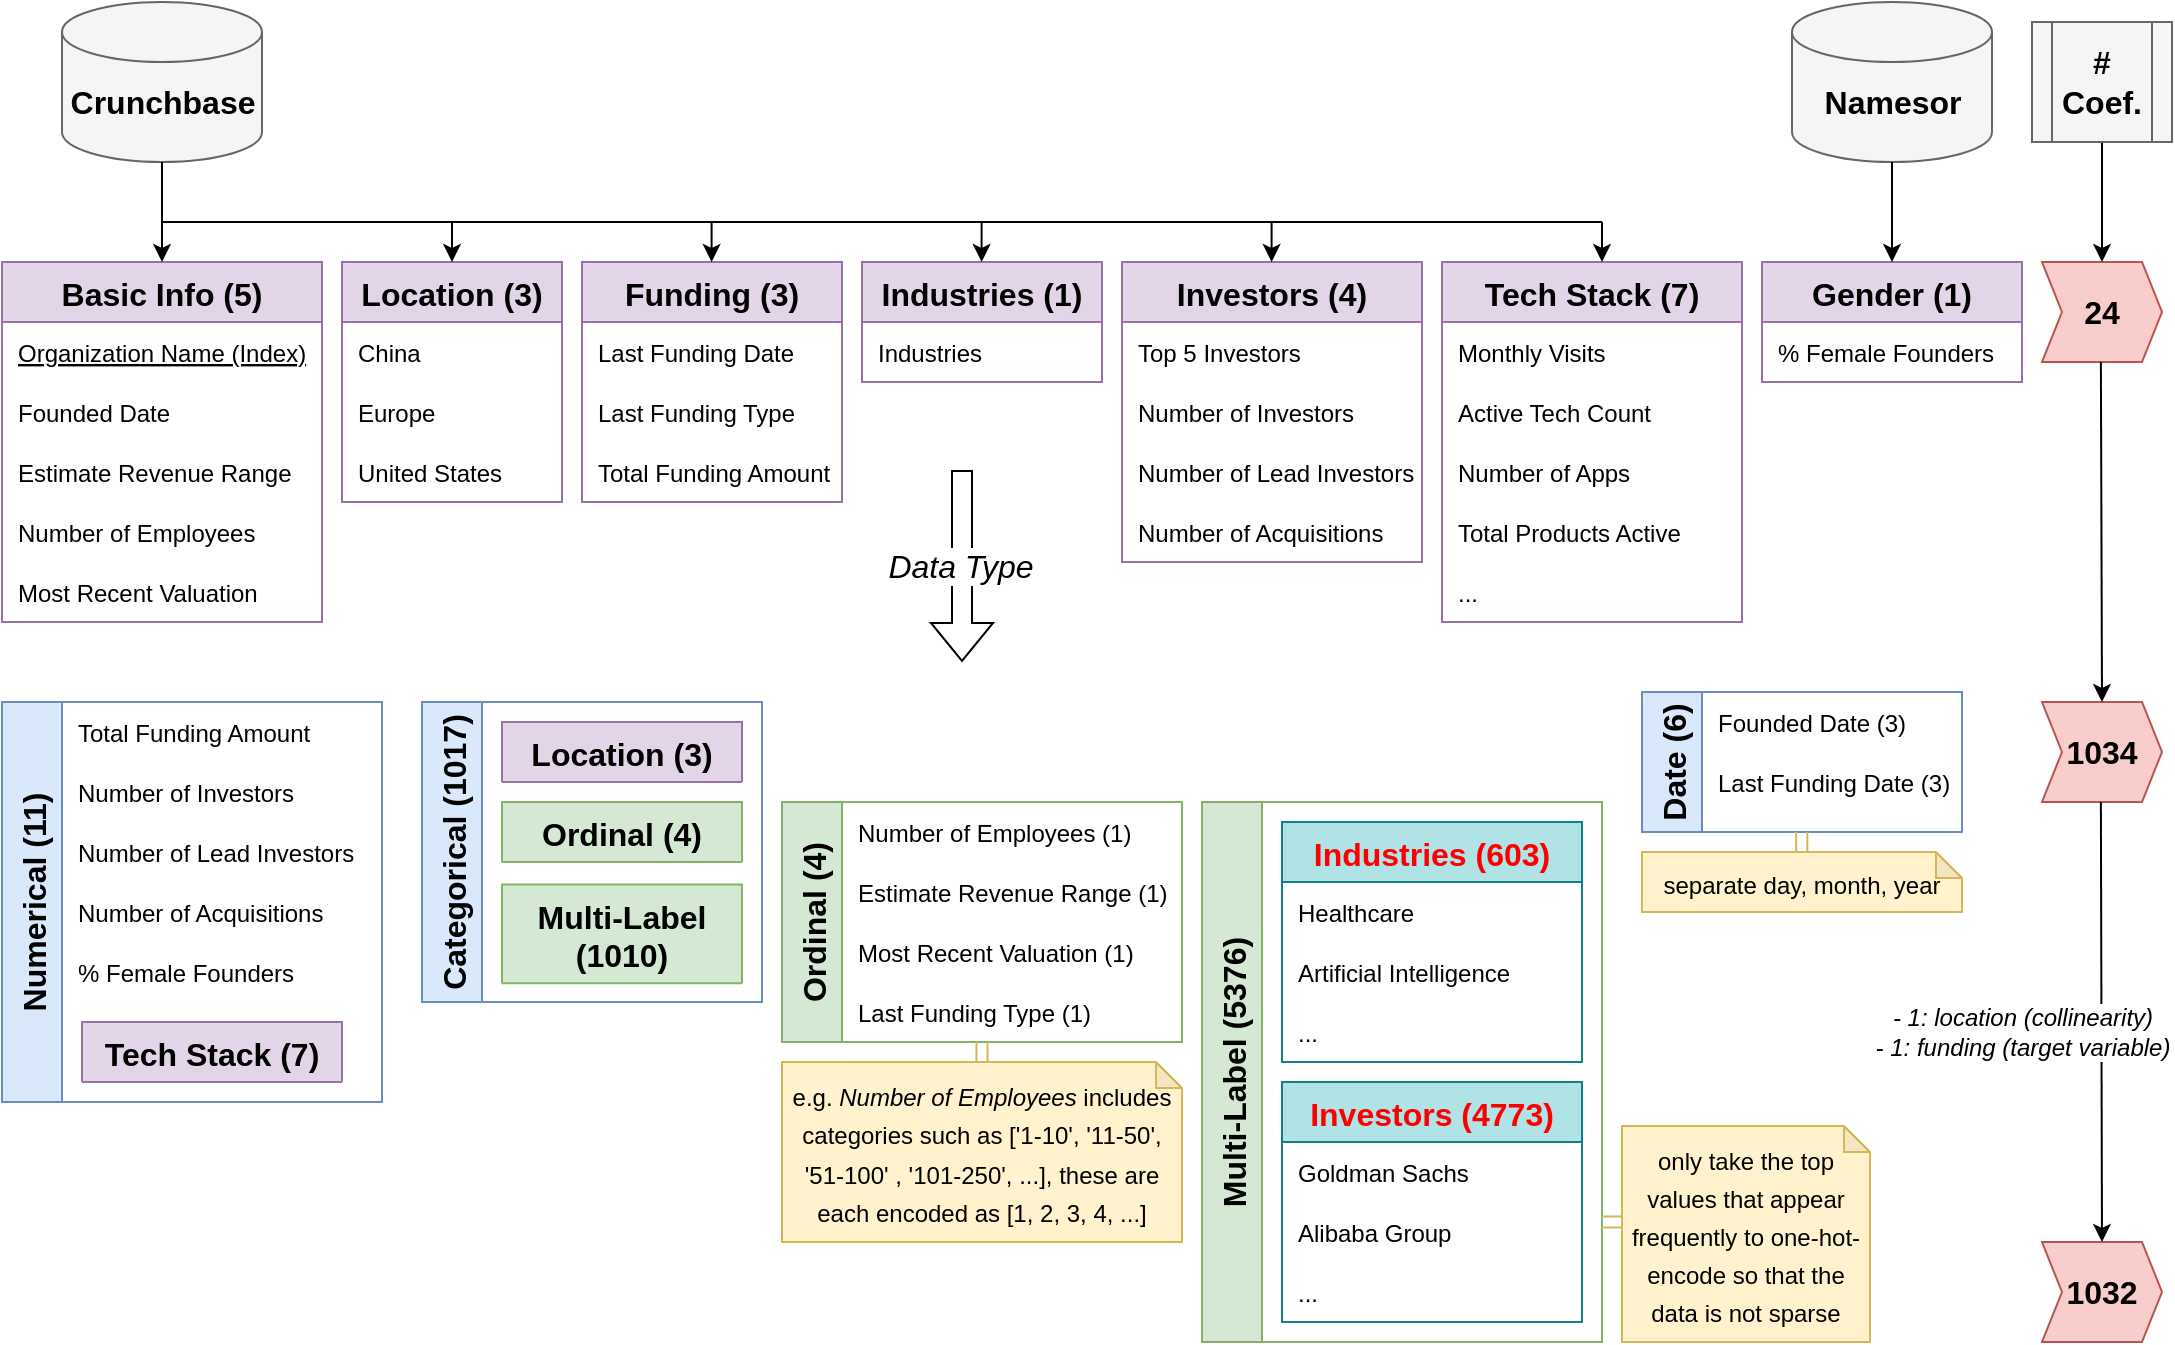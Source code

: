 <mxfile version="18.0.3" type="github">
  <diagram id="6O3iE0hS93AYcW-6OMfp" name="Page-1">
    <mxGraphModel dx="1251" dy="719" grid="0" gridSize="10" guides="1" tooltips="1" connect="1" arrows="1" fold="1" page="1" pageScale="1" pageWidth="1100" pageHeight="850" math="0" shadow="0">
      <root>
        <mxCell id="0" />
        <mxCell id="1" parent="0" />
        <mxCell id="6zYEtl8LHIOl750SULep-53" value="" style="group;" parent="1" vertex="1" connectable="0">
          <mxGeometry x="35" y="10" width="110" height="80" as="geometry" />
        </mxCell>
        <mxCell id="6zYEtl8LHIOl750SULep-50" value="" style="shape=cylinder3;whiteSpace=wrap;html=1;boundedLbl=1;backgroundOutline=1;size=15;fontSize=200;fillColor=#f5f5f5;fontColor=#333333;strokeColor=#666666;" parent="6zYEtl8LHIOl750SULep-53" vertex="1">
          <mxGeometry x="5" width="100" height="80" as="geometry" />
        </mxCell>
        <mxCell id="6zYEtl8LHIOl750SULep-52" value="&lt;b&gt;&lt;font style=&quot;font-size: 16px;&quot;&gt;Crunchbase&lt;/font&gt;&lt;/b&gt;" style="text;html=1;align=center;verticalAlign=middle;resizable=0;points=[];autosize=1;strokeColor=none;fillColor=none;fontSize=12;" parent="6zYEtl8LHIOl750SULep-53" vertex="1">
          <mxGeometry y="40" width="110" height="20" as="geometry" />
        </mxCell>
        <mxCell id="6zYEtl8LHIOl750SULep-54" value="" style="group;" parent="1" vertex="1" connectable="0">
          <mxGeometry x="900" y="10" width="110" height="80" as="geometry" />
        </mxCell>
        <mxCell id="6zYEtl8LHIOl750SULep-55" value="" style="shape=cylinder3;whiteSpace=wrap;html=1;boundedLbl=1;backgroundOutline=1;size=15;fontSize=200;fillColor=#f5f5f5;fontColor=#333333;strokeColor=#666666;" parent="6zYEtl8LHIOl750SULep-54" vertex="1">
          <mxGeometry x="5" width="100" height="80" as="geometry" />
        </mxCell>
        <mxCell id="6zYEtl8LHIOl750SULep-56" value="&lt;b&gt;&lt;font style=&quot;font-size: 16px;&quot;&gt;Namesor&lt;/font&gt;&lt;/b&gt;" style="text;html=1;align=center;verticalAlign=middle;resizable=0;points=[];autosize=1;strokeColor=none;fillColor=none;fontSize=12;" parent="6zYEtl8LHIOl750SULep-54" vertex="1">
          <mxGeometry x="15" y="40" width="80" height="20" as="geometry" />
        </mxCell>
        <mxCell id="6zYEtl8LHIOl750SULep-63" value="Basic Info (5)" style="swimlane;fontSize=16;startSize=30;fillColor=#e1d5e7;strokeColor=#9673a6;" parent="1" vertex="1">
          <mxGeometry x="10" y="140" width="160" height="180" as="geometry" />
        </mxCell>
        <mxCell id="6zYEtl8LHIOl750SULep-65" value="Organization Name (Index)" style="shape=partialRectangle;overflow=hidden;connectable=0;fillColor=none;top=0;left=0;bottom=0;right=0;align=left;spacingLeft=6;fontStyle=4" parent="6zYEtl8LHIOl750SULep-63" vertex="1">
          <mxGeometry y="30" width="160" height="30" as="geometry">
            <mxRectangle width="180" height="30" as="alternateBounds" />
          </mxGeometry>
        </mxCell>
        <mxCell id="6zYEtl8LHIOl750SULep-79" value="Founded Date" style="shape=partialRectangle;overflow=hidden;connectable=0;fillColor=none;top=0;left=0;bottom=0;right=0;align=left;spacingLeft=6;" parent="6zYEtl8LHIOl750SULep-63" vertex="1">
          <mxGeometry y="60" width="120" height="30" as="geometry">
            <mxRectangle width="180" height="30" as="alternateBounds" />
          </mxGeometry>
        </mxCell>
        <mxCell id="6zYEtl8LHIOl750SULep-80" value="Estimate Revenue Range" style="shape=partialRectangle;overflow=hidden;connectable=0;fillColor=none;top=0;left=0;bottom=0;right=0;align=left;spacingLeft=6;" parent="6zYEtl8LHIOl750SULep-63" vertex="1">
          <mxGeometry y="90" width="150" height="30" as="geometry">
            <mxRectangle width="180" height="30" as="alternateBounds" />
          </mxGeometry>
        </mxCell>
        <mxCell id="6zYEtl8LHIOl750SULep-81" value="Number of Employees" style="shape=partialRectangle;overflow=hidden;connectable=0;fillColor=none;top=0;left=0;bottom=0;right=0;align=left;spacingLeft=6;" parent="6zYEtl8LHIOl750SULep-63" vertex="1">
          <mxGeometry y="120" width="150" height="30" as="geometry">
            <mxRectangle width="180" height="30" as="alternateBounds" />
          </mxGeometry>
        </mxCell>
        <mxCell id="6zYEtl8LHIOl750SULep-90" value="Most Recent Valuation" style="shape=partialRectangle;overflow=hidden;connectable=0;fillColor=none;top=0;left=0;bottom=0;right=0;align=left;spacingLeft=6;" parent="6zYEtl8LHIOl750SULep-63" vertex="1">
          <mxGeometry y="150" width="170" height="30" as="geometry">
            <mxRectangle width="180" height="30" as="alternateBounds" />
          </mxGeometry>
        </mxCell>
        <mxCell id="6zYEtl8LHIOl750SULep-68" value="Funding (3)" style="swimlane;fontSize=16;startSize=30;fillColor=#e1d5e7;strokeColor=#9673a6;" parent="1" vertex="1">
          <mxGeometry x="300" y="140" width="130" height="120" as="geometry" />
        </mxCell>
        <mxCell id="6zYEtl8LHIOl750SULep-69" value="Last Funding Date" style="shape=partialRectangle;overflow=hidden;connectable=0;fillColor=none;top=0;left=0;bottom=0;right=0;align=left;spacingLeft=6;" parent="6zYEtl8LHIOl750SULep-68" vertex="1">
          <mxGeometry y="30" width="120" height="30" as="geometry">
            <mxRectangle width="180" height="30" as="alternateBounds" />
          </mxGeometry>
        </mxCell>
        <mxCell id="6zYEtl8LHIOl750SULep-70" value="Last Funding Type" style="shape=partialRectangle;overflow=hidden;connectable=0;fillColor=none;top=0;left=0;bottom=0;right=0;align=left;spacingLeft=6;" parent="6zYEtl8LHIOl750SULep-68" vertex="1">
          <mxGeometry y="60" width="120" height="30" as="geometry">
            <mxRectangle width="180" height="30" as="alternateBounds" />
          </mxGeometry>
        </mxCell>
        <mxCell id="6zYEtl8LHIOl750SULep-71" value="Total Funding Amount" style="shape=partialRectangle;overflow=hidden;connectable=0;fillColor=none;top=0;left=0;bottom=0;right=0;align=left;spacingLeft=6;" parent="6zYEtl8LHIOl750SULep-68" vertex="1">
          <mxGeometry y="90" width="130" height="30" as="geometry">
            <mxRectangle width="180" height="30" as="alternateBounds" />
          </mxGeometry>
        </mxCell>
        <mxCell id="6zYEtl8LHIOl750SULep-72" value="Industries (1)" style="swimlane;fontSize=16;startSize=30;fillColor=#e1d5e7;strokeColor=#9673a6;" parent="1" vertex="1">
          <mxGeometry x="440" y="140" width="120" height="60" as="geometry" />
        </mxCell>
        <mxCell id="6zYEtl8LHIOl750SULep-73" value="Industries" style="shape=partialRectangle;overflow=hidden;connectable=0;fillColor=none;top=0;left=0;bottom=0;right=0;align=left;spacingLeft=6;" parent="6zYEtl8LHIOl750SULep-72" vertex="1">
          <mxGeometry y="30" width="110" height="30" as="geometry">
            <mxRectangle width="180" height="30" as="alternateBounds" />
          </mxGeometry>
        </mxCell>
        <mxCell id="6zYEtl8LHIOl750SULep-76" value="Investors (4)" style="swimlane;fontSize=16;startSize=30;fillColor=#e1d5e7;strokeColor=#9673a6;" parent="1" vertex="1">
          <mxGeometry x="570" y="140" width="150" height="150" as="geometry" />
        </mxCell>
        <mxCell id="6zYEtl8LHIOl750SULep-77" value="Top 5 Investors" style="shape=partialRectangle;overflow=hidden;connectable=0;fillColor=none;top=0;left=0;bottom=0;right=0;align=left;spacingLeft=6;" parent="6zYEtl8LHIOl750SULep-76" vertex="1">
          <mxGeometry y="30" width="120" height="30" as="geometry">
            <mxRectangle width="180" height="30" as="alternateBounds" />
          </mxGeometry>
        </mxCell>
        <mxCell id="6zYEtl8LHIOl750SULep-78" value="Number of Investors" style="shape=partialRectangle;overflow=hidden;connectable=0;fillColor=none;top=0;left=0;bottom=0;right=0;align=left;spacingLeft=6;" parent="6zYEtl8LHIOl750SULep-76" vertex="1">
          <mxGeometry y="60" width="120" height="30" as="geometry">
            <mxRectangle width="180" height="30" as="alternateBounds" />
          </mxGeometry>
        </mxCell>
        <mxCell id="6zYEtl8LHIOl750SULep-82" value="Number of Lead Investors" style="shape=partialRectangle;overflow=hidden;connectable=0;fillColor=none;top=0;left=0;bottom=0;right=0;align=left;spacingLeft=6;" parent="6zYEtl8LHIOl750SULep-76" vertex="1">
          <mxGeometry y="90" width="150" height="30" as="geometry">
            <mxRectangle width="180" height="30" as="alternateBounds" />
          </mxGeometry>
        </mxCell>
        <mxCell id="6zYEtl8LHIOl750SULep-83" value="Number of Acquisitions" style="shape=partialRectangle;overflow=hidden;connectable=0;fillColor=none;top=0;left=0;bottom=0;right=0;align=left;spacingLeft=6;" parent="6zYEtl8LHIOl750SULep-76" vertex="1">
          <mxGeometry y="120" width="140" height="30" as="geometry">
            <mxRectangle width="180" height="30" as="alternateBounds" />
          </mxGeometry>
        </mxCell>
        <mxCell id="6zYEtl8LHIOl750SULep-84" value="Tech Stack (7)" style="swimlane;fontSize=16;startSize=30;fillColor=#e1d5e7;strokeColor=#9673a6;" parent="1" vertex="1">
          <mxGeometry x="730" y="140" width="150" height="180" as="geometry" />
        </mxCell>
        <mxCell id="6zYEtl8LHIOl750SULep-85" value="Monthly Visits" style="shape=partialRectangle;overflow=hidden;connectable=0;fillColor=none;top=0;left=0;bottom=0;right=0;align=left;spacingLeft=6;" parent="6zYEtl8LHIOl750SULep-84" vertex="1">
          <mxGeometry y="30" width="120" height="30" as="geometry">
            <mxRectangle width="180" height="30" as="alternateBounds" />
          </mxGeometry>
        </mxCell>
        <mxCell id="6zYEtl8LHIOl750SULep-86" value="Active Tech Count" style="shape=partialRectangle;overflow=hidden;connectable=0;fillColor=none;top=0;left=0;bottom=0;right=0;align=left;spacingLeft=6;" parent="6zYEtl8LHIOl750SULep-84" vertex="1">
          <mxGeometry y="60" width="120" height="30" as="geometry">
            <mxRectangle width="180" height="30" as="alternateBounds" />
          </mxGeometry>
        </mxCell>
        <mxCell id="6zYEtl8LHIOl750SULep-87" value="Number of Apps" style="shape=partialRectangle;overflow=hidden;connectable=0;fillColor=none;top=0;left=0;bottom=0;right=0;align=left;spacingLeft=6;" parent="6zYEtl8LHIOl750SULep-84" vertex="1">
          <mxGeometry y="90" width="150" height="30" as="geometry">
            <mxRectangle width="180" height="30" as="alternateBounds" />
          </mxGeometry>
        </mxCell>
        <mxCell id="6zYEtl8LHIOl750SULep-88" value="Total Products Active" style="shape=partialRectangle;overflow=hidden;connectable=0;fillColor=none;top=0;left=0;bottom=0;right=0;align=left;spacingLeft=6;" parent="6zYEtl8LHIOl750SULep-84" vertex="1">
          <mxGeometry y="120" width="120" height="30" as="geometry">
            <mxRectangle width="180" height="30" as="alternateBounds" />
          </mxGeometry>
        </mxCell>
        <mxCell id="6zYEtl8LHIOl750SULep-91" value="..." style="shape=partialRectangle;overflow=hidden;connectable=0;fillColor=none;top=0;left=0;bottom=0;right=0;align=left;spacingLeft=6;" parent="6zYEtl8LHIOl750SULep-84" vertex="1">
          <mxGeometry y="150" width="120" height="30" as="geometry">
            <mxRectangle width="180" height="30" as="alternateBounds" />
          </mxGeometry>
        </mxCell>
        <mxCell id="6zYEtl8LHIOl750SULep-92" value="Location (3)" style="swimlane;fontSize=16;startSize=30;fillColor=#e1d5e7;strokeColor=#9673a6;" parent="1" vertex="1">
          <mxGeometry x="180" y="140" width="110" height="120" as="geometry" />
        </mxCell>
        <mxCell id="6zYEtl8LHIOl750SULep-93" value="China" style="shape=partialRectangle;overflow=hidden;connectable=0;fillColor=none;top=0;left=0;bottom=0;right=0;align=left;spacingLeft=6;" parent="6zYEtl8LHIOl750SULep-92" vertex="1">
          <mxGeometry y="30" width="120" height="30" as="geometry">
            <mxRectangle width="180" height="30" as="alternateBounds" />
          </mxGeometry>
        </mxCell>
        <mxCell id="6zYEtl8LHIOl750SULep-94" value="Europe" style="shape=partialRectangle;overflow=hidden;connectable=0;fillColor=none;top=0;left=0;bottom=0;right=0;align=left;spacingLeft=6;" parent="6zYEtl8LHIOl750SULep-92" vertex="1">
          <mxGeometry y="60" width="100" height="30" as="geometry">
            <mxRectangle width="180" height="30" as="alternateBounds" />
          </mxGeometry>
        </mxCell>
        <mxCell id="6zYEtl8LHIOl750SULep-95" value="United States" style="shape=partialRectangle;overflow=hidden;connectable=0;fillColor=none;top=0;left=0;bottom=0;right=0;align=left;spacingLeft=6;" parent="6zYEtl8LHIOl750SULep-92" vertex="1">
          <mxGeometry y="90" width="100" height="30" as="geometry">
            <mxRectangle width="180" height="30" as="alternateBounds" />
          </mxGeometry>
        </mxCell>
        <mxCell id="6zYEtl8LHIOl750SULep-97" value="Gender (1)" style="swimlane;fontSize=16;startSize=30;fillColor=#e1d5e7;strokeColor=#9673a6;" parent="1" vertex="1">
          <mxGeometry x="890" y="140" width="130" height="60" as="geometry" />
        </mxCell>
        <mxCell id="6zYEtl8LHIOl750SULep-98" value="% Female Founders" style="shape=partialRectangle;overflow=hidden;connectable=0;fillColor=none;top=0;left=0;bottom=0;right=0;align=left;spacingLeft=6;" parent="6zYEtl8LHIOl750SULep-97" vertex="1">
          <mxGeometry y="30" width="120" height="30" as="geometry">
            <mxRectangle width="180" height="30" as="alternateBounds" />
          </mxGeometry>
        </mxCell>
        <mxCell id="6zYEtl8LHIOl750SULep-101" value="" style="endArrow=none;html=1;rounded=0;fontSize=16;" parent="1" edge="1">
          <mxGeometry width="50" height="50" relative="1" as="geometry">
            <mxPoint x="90" y="120" as="sourcePoint" />
            <mxPoint x="810" y="120" as="targetPoint" />
          </mxGeometry>
        </mxCell>
        <mxCell id="6zYEtl8LHIOl750SULep-103" style="edgeStyle=none;rounded=0;orthogonalLoop=1;jettySize=auto;html=1;exitX=0.5;exitY=1;exitDx=0;exitDy=0;exitPerimeter=0;entryX=0.5;entryY=0;entryDx=0;entryDy=0;fontSize=16;" parent="1" source="6zYEtl8LHIOl750SULep-50" target="6zYEtl8LHIOl750SULep-63" edge="1">
          <mxGeometry relative="1" as="geometry" />
        </mxCell>
        <mxCell id="6zYEtl8LHIOl750SULep-105" style="edgeStyle=none;rounded=0;orthogonalLoop=1;jettySize=auto;html=1;entryX=0.5;entryY=0;entryDx=0;entryDy=0;fontSize=16;" parent="1" target="6zYEtl8LHIOl750SULep-92" edge="1">
          <mxGeometry relative="1" as="geometry">
            <mxPoint x="235" y="120" as="sourcePoint" />
            <mxPoint x="90" y="150" as="targetPoint" />
          </mxGeometry>
        </mxCell>
        <mxCell id="6zYEtl8LHIOl750SULep-106" style="edgeStyle=none;rounded=0;orthogonalLoop=1;jettySize=auto;html=1;entryX=0.5;entryY=0;entryDx=0;entryDy=0;fontSize=16;" parent="1" edge="1">
          <mxGeometry relative="1" as="geometry">
            <mxPoint x="364.8" y="120" as="sourcePoint" />
            <mxPoint x="364.8" y="140" as="targetPoint" />
          </mxGeometry>
        </mxCell>
        <mxCell id="6zYEtl8LHIOl750SULep-107" style="edgeStyle=none;rounded=0;orthogonalLoop=1;jettySize=auto;html=1;entryX=0.5;entryY=0;entryDx=0;entryDy=0;fontSize=16;" parent="1" edge="1">
          <mxGeometry relative="1" as="geometry">
            <mxPoint x="499.8" y="120" as="sourcePoint" />
            <mxPoint x="499.8" y="140.0" as="targetPoint" />
          </mxGeometry>
        </mxCell>
        <mxCell id="6zYEtl8LHIOl750SULep-108" style="edgeStyle=none;rounded=0;orthogonalLoop=1;jettySize=auto;html=1;entryX=0.5;entryY=0;entryDx=0;entryDy=0;fontSize=16;" parent="1" edge="1">
          <mxGeometry relative="1" as="geometry">
            <mxPoint x="644.8" y="120" as="sourcePoint" />
            <mxPoint x="644.8" y="140.0" as="targetPoint" />
          </mxGeometry>
        </mxCell>
        <mxCell id="6zYEtl8LHIOl750SULep-109" style="edgeStyle=none;rounded=0;orthogonalLoop=1;jettySize=auto;html=1;entryX=0.5;entryY=0;entryDx=0;entryDy=0;fontSize=16;" parent="1" edge="1">
          <mxGeometry relative="1" as="geometry">
            <mxPoint x="810" y="120" as="sourcePoint" />
            <mxPoint x="810" y="140.0" as="targetPoint" />
          </mxGeometry>
        </mxCell>
        <mxCell id="6zYEtl8LHIOl750SULep-110" style="edgeStyle=none;rounded=0;orthogonalLoop=1;jettySize=auto;html=1;entryX=0.5;entryY=0;entryDx=0;entryDy=0;fontSize=16;" parent="1" target="6zYEtl8LHIOl750SULep-97" edge="1">
          <mxGeometry relative="1" as="geometry">
            <mxPoint x="955" y="90" as="sourcePoint" />
          </mxGeometry>
        </mxCell>
        <mxCell id="6zYEtl8LHIOl750SULep-111" value="&lt;b&gt;24&lt;/b&gt;" style="shape=step;perimeter=stepPerimeter;whiteSpace=wrap;html=1;fixedSize=1;fontSize=16;size=10;fillColor=#f8cecc;strokeColor=#b85450;" parent="1" vertex="1">
          <mxGeometry x="1030" y="140" width="60" height="50" as="geometry" />
        </mxCell>
        <mxCell id="6zYEtl8LHIOl750SULep-113" value="" style="edgeStyle=none;rounded=0;orthogonalLoop=1;jettySize=auto;html=1;fontSize=16;" parent="1" source="6zYEtl8LHIOl750SULep-112" target="6zYEtl8LHIOl750SULep-111" edge="1">
          <mxGeometry relative="1" as="geometry" />
        </mxCell>
        <mxCell id="6zYEtl8LHIOl750SULep-112" value="&lt;b&gt;&lt;font color=&quot;#000000&quot;&gt;# Coef.&lt;/font&gt;&lt;/b&gt;" style="shape=process;whiteSpace=wrap;html=1;backgroundOutline=1;fontSize=16;size=0.143;fillColor=#f5f5f5;fontColor=#333333;strokeColor=#666666;" parent="1" vertex="1">
          <mxGeometry x="1025" y="20" width="70" height="60" as="geometry" />
        </mxCell>
        <mxCell id="6zYEtl8LHIOl750SULep-114" value="Numerical (11)" style="swimlane;horizontal=0;fontSize=16;startSize=30;fillColor=#dae8fc;strokeColor=#6c8ebf;" parent="1" vertex="1">
          <mxGeometry x="10" y="360" width="190" height="200" as="geometry" />
        </mxCell>
        <mxCell id="6zYEtl8LHIOl750SULep-119" value="Total Funding Amount" style="shape=partialRectangle;overflow=hidden;connectable=0;fillColor=none;top=0;left=0;bottom=0;right=0;align=left;spacingLeft=6;" parent="6zYEtl8LHIOl750SULep-114" vertex="1">
          <mxGeometry x="30" width="150" height="30" as="geometry">
            <mxRectangle width="180" height="30" as="alternateBounds" />
          </mxGeometry>
        </mxCell>
        <mxCell id="6zYEtl8LHIOl750SULep-120" value="Number of Investors" style="shape=partialRectangle;overflow=hidden;connectable=0;fillColor=none;top=0;left=0;bottom=0;right=0;align=left;spacingLeft=6;" parent="6zYEtl8LHIOl750SULep-114" vertex="1">
          <mxGeometry x="30" y="30" width="120" height="30" as="geometry">
            <mxRectangle width="180" height="30" as="alternateBounds" />
          </mxGeometry>
        </mxCell>
        <mxCell id="6zYEtl8LHIOl750SULep-124" value="Number of Lead Investors" style="shape=partialRectangle;overflow=hidden;connectable=0;fillColor=none;top=0;left=0;bottom=0;right=0;align=left;spacingLeft=6;" parent="6zYEtl8LHIOl750SULep-114" vertex="1">
          <mxGeometry x="30" y="60" width="150" height="30" as="geometry">
            <mxRectangle width="180" height="30" as="alternateBounds" />
          </mxGeometry>
        </mxCell>
        <mxCell id="6zYEtl8LHIOl750SULep-125" value="Number of Acquisitions" style="shape=partialRectangle;overflow=hidden;connectable=0;fillColor=none;top=0;left=0;bottom=0;right=0;align=left;spacingLeft=6;" parent="6zYEtl8LHIOl750SULep-114" vertex="1">
          <mxGeometry x="30" y="90" width="140" height="30" as="geometry">
            <mxRectangle width="180" height="30" as="alternateBounds" />
          </mxGeometry>
        </mxCell>
        <mxCell id="6zYEtl8LHIOl750SULep-126" value="Tech Stack (7)" style="swimlane;fontSize=16;startSize=30;fillColor=#e1d5e7;strokeColor=#9673a6;" parent="6zYEtl8LHIOl750SULep-114" vertex="1" collapsed="1">
          <mxGeometry x="40" y="160" width="130" height="30" as="geometry">
            <mxRectangle x="360" y="470" width="150" height="180" as="alternateBounds" />
          </mxGeometry>
        </mxCell>
        <mxCell id="6zYEtl8LHIOl750SULep-127" value="Monthly Visits" style="shape=partialRectangle;overflow=hidden;connectable=0;fillColor=none;top=0;left=0;bottom=0;right=0;align=left;spacingLeft=6;" parent="6zYEtl8LHIOl750SULep-126" vertex="1">
          <mxGeometry y="30" width="120" height="30" as="geometry">
            <mxRectangle width="180" height="30" as="alternateBounds" />
          </mxGeometry>
        </mxCell>
        <mxCell id="6zYEtl8LHIOl750SULep-128" value="Active Tech Count" style="shape=partialRectangle;overflow=hidden;connectable=0;fillColor=none;top=0;left=0;bottom=0;right=0;align=left;spacingLeft=6;" parent="6zYEtl8LHIOl750SULep-126" vertex="1">
          <mxGeometry y="60" width="120" height="30" as="geometry">
            <mxRectangle width="180" height="30" as="alternateBounds" />
          </mxGeometry>
        </mxCell>
        <mxCell id="6zYEtl8LHIOl750SULep-129" value="Number of Apps" style="shape=partialRectangle;overflow=hidden;connectable=0;fillColor=none;top=0;left=0;bottom=0;right=0;align=left;spacingLeft=6;" parent="6zYEtl8LHIOl750SULep-126" vertex="1">
          <mxGeometry y="90" width="150" height="30" as="geometry">
            <mxRectangle width="180" height="30" as="alternateBounds" />
          </mxGeometry>
        </mxCell>
        <mxCell id="6zYEtl8LHIOl750SULep-130" value="Total Products Active" style="shape=partialRectangle;overflow=hidden;connectable=0;fillColor=none;top=0;left=0;bottom=0;right=0;align=left;spacingLeft=6;" parent="6zYEtl8LHIOl750SULep-126" vertex="1">
          <mxGeometry y="120" width="120" height="30" as="geometry">
            <mxRectangle width="180" height="30" as="alternateBounds" />
          </mxGeometry>
        </mxCell>
        <mxCell id="6zYEtl8LHIOl750SULep-131" value="..." style="shape=partialRectangle;overflow=hidden;connectable=0;fillColor=none;top=0;left=0;bottom=0;right=0;align=left;spacingLeft=6;" parent="6zYEtl8LHIOl750SULep-126" vertex="1">
          <mxGeometry y="150" width="120" height="30" as="geometry">
            <mxRectangle width="180" height="30" as="alternateBounds" />
          </mxGeometry>
        </mxCell>
        <mxCell id="6zYEtl8LHIOl750SULep-162" value="% Female Founders" style="shape=partialRectangle;overflow=hidden;connectable=0;fillColor=none;top=0;left=0;bottom=0;right=0;align=left;spacingLeft=6;" parent="6zYEtl8LHIOl750SULep-114" vertex="1">
          <mxGeometry x="30" y="120" width="120" height="30" as="geometry">
            <mxRectangle width="180" height="30" as="alternateBounds" />
          </mxGeometry>
        </mxCell>
        <mxCell id="6zYEtl8LHIOl750SULep-132" value="" style="shape=flexArrow;endArrow=classic;html=1;rounded=0;fontSize=16;" parent="1" edge="1">
          <mxGeometry width="50" height="50" relative="1" as="geometry">
            <mxPoint x="490" y="244" as="sourcePoint" />
            <mxPoint x="490" y="340" as="targetPoint" />
          </mxGeometry>
        </mxCell>
        <mxCell id="6zYEtl8LHIOl750SULep-133" value="&lt;i&gt;Data Type&lt;/i&gt;" style="edgeLabel;html=1;align=center;verticalAlign=middle;resizable=0;points=[];fontSize=16;" parent="6zYEtl8LHIOl750SULep-132" vertex="1" connectable="0">
          <mxGeometry x="0.125" y="-1" relative="1" as="geometry">
            <mxPoint y="-6" as="offset" />
          </mxGeometry>
        </mxCell>
        <mxCell id="6zYEtl8LHIOl750SULep-134" value="Categorical (1017)" style="swimlane;horizontal=0;fontSize=16;startSize=30;fillColor=#dae8fc;strokeColor=#6c8ebf;" parent="1" vertex="1">
          <mxGeometry x="220" y="360" width="170" height="150" as="geometry" />
        </mxCell>
        <mxCell id="6zYEtl8LHIOl750SULep-148" value="Location (3)" style="swimlane;fontSize=16;startSize=30;fillColor=#e1d5e7;strokeColor=#9673a6;" parent="6zYEtl8LHIOl750SULep-134" vertex="1" collapsed="1">
          <mxGeometry x="40" y="10" width="120" height="30" as="geometry">
            <mxRectangle x="520" y="450" width="110" height="120" as="alternateBounds" />
          </mxGeometry>
        </mxCell>
        <mxCell id="6zYEtl8LHIOl750SULep-149" value="China" style="shape=partialRectangle;overflow=hidden;connectable=0;fillColor=none;top=0;left=0;bottom=0;right=0;align=left;spacingLeft=6;" parent="6zYEtl8LHIOl750SULep-148" vertex="1">
          <mxGeometry y="30" width="120" height="30" as="geometry">
            <mxRectangle width="180" height="30" as="alternateBounds" />
          </mxGeometry>
        </mxCell>
        <mxCell id="6zYEtl8LHIOl750SULep-150" value="Europe" style="shape=partialRectangle;overflow=hidden;connectable=0;fillColor=none;top=0;left=0;bottom=0;right=0;align=left;spacingLeft=6;" parent="6zYEtl8LHIOl750SULep-148" vertex="1">
          <mxGeometry y="60" width="100" height="30" as="geometry">
            <mxRectangle width="180" height="30" as="alternateBounds" />
          </mxGeometry>
        </mxCell>
        <mxCell id="6zYEtl8LHIOl750SULep-151" value="United States" style="shape=partialRectangle;overflow=hidden;connectable=0;fillColor=none;top=0;left=0;bottom=0;right=0;align=left;spacingLeft=6;" parent="6zYEtl8LHIOl750SULep-148" vertex="1">
          <mxGeometry y="90" width="100" height="30" as="geometry">
            <mxRectangle width="180" height="30" as="alternateBounds" />
          </mxGeometry>
        </mxCell>
        <mxCell id="6zYEtl8LHIOl750SULep-185" value="Ordinal (4)" style="swimlane;horizontal=0;fontSize=16;startSize=30;fillColor=#d5e8d4;strokeColor=#82b366;rotation=90;" parent="6zYEtl8LHIOl750SULep-134" vertex="1" collapsed="1">
          <mxGeometry x="85" y="5" width="30" height="120" as="geometry">
            <mxRectangle x="250" y="580" width="200" height="120" as="alternateBounds" />
          </mxGeometry>
        </mxCell>
        <mxCell id="6zYEtl8LHIOl750SULep-186" value="Number of Employees (10)" style="shape=partialRectangle;overflow=hidden;connectable=0;fillColor=none;top=0;left=0;bottom=0;right=0;align=left;spacingLeft=6;rotation=90;" parent="6zYEtl8LHIOl750SULep-185" vertex="1">
          <mxGeometry x="-25" y="135" width="160" height="30" as="geometry">
            <mxRectangle width="180" height="30" as="alternateBounds" />
          </mxGeometry>
        </mxCell>
        <mxCell id="6zYEtl8LHIOl750SULep-187" value="Estimate Revenue Range (9)" style="shape=partialRectangle;overflow=hidden;connectable=0;fillColor=none;top=0;left=0;bottom=0;right=0;align=left;spacingLeft=6;rotation=90;" parent="6zYEtl8LHIOl750SULep-185" vertex="1">
          <mxGeometry x="-60" y="140" width="170" height="30" as="geometry">
            <mxRectangle width="180" height="30" as="alternateBounds" />
          </mxGeometry>
        </mxCell>
        <mxCell id="6zYEtl8LHIOl750SULep-188" value="Most Recent Valuation (9)" style="shape=partialRectangle;overflow=hidden;connectable=0;fillColor=none;top=0;left=0;bottom=0;right=0;align=left;spacingLeft=6;rotation=90;" parent="6zYEtl8LHIOl750SULep-185" vertex="1">
          <mxGeometry x="-90" y="140" width="170" height="30" as="geometry">
            <mxRectangle width="180" height="30" as="alternateBounds" />
          </mxGeometry>
        </mxCell>
        <mxCell id="6zYEtl8LHIOl750SULep-189" value="Last Funding Type (2)" style="shape=partialRectangle;overflow=hidden;connectable=0;fillColor=none;top=0;left=0;bottom=0;right=0;align=left;spacingLeft=6;rotation=90;" parent="6zYEtl8LHIOl750SULep-185" vertex="1">
          <mxGeometry x="-105" y="125" width="140" height="30" as="geometry">
            <mxRectangle width="180" height="30" as="alternateBounds" />
          </mxGeometry>
        </mxCell>
        <mxCell id="6zYEtl8LHIOl750SULep-190" value="Multi-Label &#xa;(1010)" style="swimlane;horizontal=0;fontSize=16;startSize=58;fillColor=#d5e8d4;strokeColor=#82b366;rotation=90;" parent="6zYEtl8LHIOl750SULep-134" vertex="1" collapsed="1">
          <mxGeometry x="75.3" y="55.95" width="49.38" height="120" as="geometry">
            <mxRectangle x="290" y="580" width="200" height="270" as="alternateBounds" />
          </mxGeometry>
        </mxCell>
        <mxCell id="6zYEtl8LHIOl750SULep-191" value="Industries (603)" style="swimlane;fontSize=16;startSize=30;fillColor=#b0e3e6;strokeColor=#0e8088;fontColor=#FF0000;rotation=90;" parent="6zYEtl8LHIOl750SULep-190" vertex="1">
          <mxGeometry x="-50" y="120" width="150" height="120" as="geometry" />
        </mxCell>
        <mxCell id="6zYEtl8LHIOl750SULep-192" value="Healthcare" style="shape=partialRectangle;overflow=hidden;connectable=0;fillColor=none;top=0;left=0;bottom=0;right=0;align=left;spacingLeft=6;rotation=90;" parent="6zYEtl8LHIOl750SULep-191" vertex="1">
          <mxGeometry x="35" y="25" width="110" height="30" as="geometry">
            <mxRectangle width="180" height="30" as="alternateBounds" />
          </mxGeometry>
        </mxCell>
        <mxCell id="6zYEtl8LHIOl750SULep-193" value="Artificial Intelligence" style="shape=partialRectangle;overflow=hidden;connectable=0;fillColor=none;top=0;left=0;bottom=0;right=0;align=left;spacingLeft=6;rotation=90;" parent="6zYEtl8LHIOl750SULep-191" vertex="1">
          <mxGeometry y="30" width="120" height="30" as="geometry">
            <mxRectangle width="180" height="30" as="alternateBounds" />
          </mxGeometry>
        </mxCell>
        <mxCell id="6zYEtl8LHIOl750SULep-194" value="..." style="shape=partialRectangle;overflow=hidden;connectable=0;fillColor=none;top=0;left=0;bottom=0;right=0;align=left;spacingLeft=6;rotation=90;" parent="6zYEtl8LHIOl750SULep-191" vertex="1">
          <mxGeometry x="-25" y="25" width="110" height="30" as="geometry">
            <mxRectangle width="180" height="30" as="alternateBounds" />
          </mxGeometry>
        </mxCell>
        <mxCell id="6zYEtl8LHIOl750SULep-195" value="Investors (4773)" style="swimlane;fontSize=16;startSize=30;fillColor=#b0e3e6;strokeColor=#0e8088;fontColor=#FF0000;rotation=90;" parent="6zYEtl8LHIOl750SULep-190" vertex="1">
          <mxGeometry x="-180" y="120" width="150" height="120" as="geometry" />
        </mxCell>
        <mxCell id="6zYEtl8LHIOl750SULep-196" value="Goldman Sachs" style="shape=partialRectangle;overflow=hidden;connectable=0;fillColor=none;top=0;left=0;bottom=0;right=0;align=left;spacingLeft=6;rotation=90;" parent="6zYEtl8LHIOl750SULep-195" vertex="1">
          <mxGeometry x="35" y="25" width="110" height="30" as="geometry">
            <mxRectangle width="180" height="30" as="alternateBounds" />
          </mxGeometry>
        </mxCell>
        <mxCell id="6zYEtl8LHIOl750SULep-197" value="Alibaba Group" style="shape=partialRectangle;overflow=hidden;connectable=0;fillColor=none;top=0;left=0;bottom=0;right=0;align=left;spacingLeft=6;rotation=90;" parent="6zYEtl8LHIOl750SULep-195" vertex="1">
          <mxGeometry y="30" width="120" height="30" as="geometry">
            <mxRectangle width="180" height="30" as="alternateBounds" />
          </mxGeometry>
        </mxCell>
        <mxCell id="6zYEtl8LHIOl750SULep-198" value="..." style="shape=partialRectangle;overflow=hidden;connectable=0;fillColor=none;top=0;left=0;bottom=0;right=0;align=left;spacingLeft=6;rotation=90;" parent="6zYEtl8LHIOl750SULep-195" vertex="1">
          <mxGeometry x="-25" y="25" width="110" height="30" as="geometry">
            <mxRectangle width="180" height="30" as="alternateBounds" />
          </mxGeometry>
        </mxCell>
        <mxCell id="6zYEtl8LHIOl750SULep-179" value="&lt;b&gt;1034&lt;/b&gt;" style="shape=step;perimeter=stepPerimeter;whiteSpace=wrap;html=1;fixedSize=1;fontSize=16;size=10;fillColor=#f8cecc;strokeColor=#b85450;" parent="1" vertex="1">
          <mxGeometry x="1030" y="360" width="60" height="50" as="geometry" />
        </mxCell>
        <mxCell id="6zYEtl8LHIOl750SULep-180" value="" style="edgeStyle=none;rounded=0;orthogonalLoop=1;jettySize=auto;html=1;fontSize=16;entryX=0.5;entryY=0;entryDx=0;entryDy=0;" parent="1" target="6zYEtl8LHIOl750SULep-179" edge="1">
          <mxGeometry relative="1" as="geometry">
            <mxPoint x="1059.44" y="190" as="sourcePoint" />
            <mxPoint x="1059.44" y="250" as="targetPoint" />
          </mxGeometry>
        </mxCell>
        <mxCell id="6zYEtl8LHIOl750SULep-181" value="&lt;b&gt;1032&lt;/b&gt;" style="shape=step;perimeter=stepPerimeter;whiteSpace=wrap;html=1;fixedSize=1;fontSize=16;size=10;fillColor=#f8cecc;strokeColor=#b85450;" parent="1" vertex="1">
          <mxGeometry x="1030" y="630" width="60" height="50" as="geometry" />
        </mxCell>
        <mxCell id="6zYEtl8LHIOl750SULep-182" value="" style="edgeStyle=none;rounded=0;orthogonalLoop=1;jettySize=auto;html=1;fontSize=16;entryX=0.5;entryY=0;entryDx=0;entryDy=0;" parent="1" target="6zYEtl8LHIOl750SULep-181" edge="1">
          <mxGeometry relative="1" as="geometry">
            <mxPoint x="1059.44" y="410" as="sourcePoint" />
            <mxPoint x="1060" y="580" as="targetPoint" />
          </mxGeometry>
        </mxCell>
        <mxCell id="6zYEtl8LHIOl750SULep-183" value="&lt;i&gt;- 1: location (collinearity)&lt;br&gt;- 1: funding (target variable)&lt;/i&gt;" style="edgeLabel;html=1;align=center;verticalAlign=middle;resizable=0;points=[];fontSize=12;fontColor=#000000;" parent="6zYEtl8LHIOl750SULep-182" vertex="1" connectable="0">
          <mxGeometry x="0.105" relative="1" as="geometry">
            <mxPoint x="-40" y="-7" as="offset" />
          </mxGeometry>
        </mxCell>
        <mxCell id="6zYEtl8LHIOl750SULep-204" value="" style="group" parent="1" vertex="1" connectable="0">
          <mxGeometry x="400" y="410" width="200" height="220" as="geometry" />
        </mxCell>
        <mxCell id="6zYEtl8LHIOl750SULep-153" value="Ordinal (4)" style="swimlane;horizontal=0;fontSize=16;startSize=30;fillColor=#d5e8d4;strokeColor=#82b366;" parent="6zYEtl8LHIOl750SULep-204" vertex="1">
          <mxGeometry width="200" height="120" as="geometry" />
        </mxCell>
        <mxCell id="6zYEtl8LHIOl750SULep-154" value="Number of Employees (1)" style="shape=partialRectangle;overflow=hidden;connectable=0;fillColor=none;top=0;left=0;bottom=0;right=0;align=left;spacingLeft=6;" parent="6zYEtl8LHIOl750SULep-153" vertex="1">
          <mxGeometry x="30" width="160" height="30" as="geometry">
            <mxRectangle width="180" height="30" as="alternateBounds" />
          </mxGeometry>
        </mxCell>
        <mxCell id="6zYEtl8LHIOl750SULep-155" value="Estimate Revenue Range (1)" style="shape=partialRectangle;overflow=hidden;connectable=0;fillColor=none;top=0;left=0;bottom=0;right=0;align=left;spacingLeft=6;" parent="6zYEtl8LHIOl750SULep-153" vertex="1">
          <mxGeometry x="30" y="30" width="170" height="30" as="geometry">
            <mxRectangle width="180" height="30" as="alternateBounds" />
          </mxGeometry>
        </mxCell>
        <mxCell id="6zYEtl8LHIOl750SULep-156" value="Most Recent Valuation (1)" style="shape=partialRectangle;overflow=hidden;connectable=0;fillColor=none;top=0;left=0;bottom=0;right=0;align=left;spacingLeft=6;" parent="6zYEtl8LHIOl750SULep-153" vertex="1">
          <mxGeometry x="30" y="60" width="170" height="30" as="geometry">
            <mxRectangle width="180" height="30" as="alternateBounds" />
          </mxGeometry>
        </mxCell>
        <mxCell id="6zYEtl8LHIOl750SULep-157" value="Last Funding Type (1)" style="shape=partialRectangle;overflow=hidden;connectable=0;fillColor=none;top=0;left=0;bottom=0;right=0;align=left;spacingLeft=6;" parent="6zYEtl8LHIOl750SULep-153" vertex="1">
          <mxGeometry x="30" y="90" width="140" height="30" as="geometry">
            <mxRectangle width="180" height="30" as="alternateBounds" />
          </mxGeometry>
        </mxCell>
        <mxCell id="6zYEtl8LHIOl750SULep-201" style="edgeStyle=none;rounded=0;orthogonalLoop=1;jettySize=auto;html=1;fontSize=12;fontColor=#000000;exitX=0.5;exitY=1;exitDx=0;exitDy=0;shape=link;width=-5.556;fillColor=#fff2cc;strokeColor=#d6b656;" parent="6zYEtl8LHIOl750SULep-204" source="6zYEtl8LHIOl750SULep-153" edge="1">
          <mxGeometry relative="1" as="geometry">
            <mxPoint x="100" y="130" as="targetPoint" />
          </mxGeometry>
        </mxCell>
        <mxCell id="6zYEtl8LHIOl750SULep-169" value="&lt;font style=&quot;font-size: 12px;&quot;&gt;e.g. &lt;i&gt;Number of Employees&lt;/i&gt; includes categories such as [&#39;1-10&#39;, &#39;11-50&#39;, &#39;51-100&#39; , &#39;101-250&#39;, ...], these are each encoded as [1, 2, 3, 4, ...]&lt;/font&gt;" style="shape=note;whiteSpace=wrap;html=1;backgroundOutline=1;darkOpacity=0.05;fontSize=16;size=13;fillColor=#fff2cc;strokeColor=#d6b656;" parent="6zYEtl8LHIOl750SULep-204" vertex="1">
          <mxGeometry y="130" width="200" height="90" as="geometry" />
        </mxCell>
        <mxCell id="6zYEtl8LHIOl750SULep-163" value="Multi-Label (5376)" style="swimlane;horizontal=0;fontSize=16;startSize=30;fillColor=#d5e8d4;strokeColor=#82b366;" parent="1" vertex="1">
          <mxGeometry x="610" y="410" width="200" height="270" as="geometry" />
        </mxCell>
        <mxCell id="6zYEtl8LHIOl750SULep-171" value="Industries (603)" style="swimlane;fontSize=16;startSize=30;fillColor=#b0e3e6;strokeColor=#0e8088;fontColor=#FF0000;" parent="6zYEtl8LHIOl750SULep-163" vertex="1">
          <mxGeometry x="40" y="10" width="150" height="120" as="geometry" />
        </mxCell>
        <mxCell id="6zYEtl8LHIOl750SULep-172" value="Healthcare" style="shape=partialRectangle;overflow=hidden;connectable=0;fillColor=none;top=0;left=0;bottom=0;right=0;align=left;spacingLeft=6;" parent="6zYEtl8LHIOl750SULep-171" vertex="1">
          <mxGeometry y="30" width="110" height="30" as="geometry">
            <mxRectangle width="180" height="30" as="alternateBounds" />
          </mxGeometry>
        </mxCell>
        <mxCell id="6zYEtl8LHIOl750SULep-173" value="Artificial Intelligence" style="shape=partialRectangle;overflow=hidden;connectable=0;fillColor=none;top=0;left=0;bottom=0;right=0;align=left;spacingLeft=6;" parent="6zYEtl8LHIOl750SULep-171" vertex="1">
          <mxGeometry y="60" width="120" height="30" as="geometry">
            <mxRectangle width="180" height="30" as="alternateBounds" />
          </mxGeometry>
        </mxCell>
        <mxCell id="6zYEtl8LHIOl750SULep-174" value="..." style="shape=partialRectangle;overflow=hidden;connectable=0;fillColor=none;top=0;left=0;bottom=0;right=0;align=left;spacingLeft=6;" parent="6zYEtl8LHIOl750SULep-171" vertex="1">
          <mxGeometry y="90" width="110" height="30" as="geometry">
            <mxRectangle width="180" height="30" as="alternateBounds" />
          </mxGeometry>
        </mxCell>
        <mxCell id="6zYEtl8LHIOl750SULep-175" value="Investors (4773)" style="swimlane;fontSize=16;startSize=30;fillColor=#b0e3e6;strokeColor=#0e8088;fontColor=#FF0000;" parent="6zYEtl8LHIOl750SULep-163" vertex="1">
          <mxGeometry x="40" y="140" width="150" height="120" as="geometry" />
        </mxCell>
        <mxCell id="6zYEtl8LHIOl750SULep-176" value="Goldman Sachs" style="shape=partialRectangle;overflow=hidden;connectable=0;fillColor=none;top=0;left=0;bottom=0;right=0;align=left;spacingLeft=6;" parent="6zYEtl8LHIOl750SULep-175" vertex="1">
          <mxGeometry y="30" width="110" height="30" as="geometry">
            <mxRectangle width="180" height="30" as="alternateBounds" />
          </mxGeometry>
        </mxCell>
        <mxCell id="6zYEtl8LHIOl750SULep-177" value="Alibaba Group" style="shape=partialRectangle;overflow=hidden;connectable=0;fillColor=none;top=0;left=0;bottom=0;right=0;align=left;spacingLeft=6;" parent="6zYEtl8LHIOl750SULep-175" vertex="1">
          <mxGeometry y="60" width="120" height="30" as="geometry">
            <mxRectangle width="180" height="30" as="alternateBounds" />
          </mxGeometry>
        </mxCell>
        <mxCell id="6zYEtl8LHIOl750SULep-178" value="..." style="shape=partialRectangle;overflow=hidden;connectable=0;fillColor=none;top=0;left=0;bottom=0;right=0;align=left;spacingLeft=6;" parent="6zYEtl8LHIOl750SULep-175" vertex="1">
          <mxGeometry y="90" width="110" height="30" as="geometry">
            <mxRectangle width="180" height="30" as="alternateBounds" />
          </mxGeometry>
        </mxCell>
        <mxCell id="6zYEtl8LHIOl750SULep-206" value="" style="group" parent="1" vertex="1" connectable="0">
          <mxGeometry x="830" y="355" width="160" height="110" as="geometry" />
        </mxCell>
        <mxCell id="6zYEtl8LHIOl750SULep-115" value="Date (6)" style="swimlane;horizontal=0;fontSize=16;startSize=30;fillColor=#dae8fc;strokeColor=#6c8ebf;" parent="6zYEtl8LHIOl750SULep-206" vertex="1">
          <mxGeometry width="160" height="70" as="geometry" />
        </mxCell>
        <mxCell id="6zYEtl8LHIOl750SULep-116" value="Founded Date (3)" style="shape=partialRectangle;overflow=hidden;connectable=0;fillColor=none;top=0;left=0;bottom=0;right=0;align=left;spacingLeft=6;" parent="6zYEtl8LHIOl750SULep-115" vertex="1">
          <mxGeometry x="30" width="120" height="30" as="geometry">
            <mxRectangle width="180" height="30" as="alternateBounds" />
          </mxGeometry>
        </mxCell>
        <mxCell id="6zYEtl8LHIOl750SULep-117" value="Last Funding Date (3)" style="shape=partialRectangle;overflow=hidden;connectable=0;fillColor=none;top=0;left=0;bottom=0;right=0;align=left;spacingLeft=6;" parent="6zYEtl8LHIOl750SULep-115" vertex="1">
          <mxGeometry x="30" y="30" width="130" height="30" as="geometry">
            <mxRectangle width="180" height="30" as="alternateBounds" />
          </mxGeometry>
        </mxCell>
        <mxCell id="6zYEtl8LHIOl750SULep-168" value="&lt;font style=&quot;font-size: 12px;&quot;&gt;separate day, month, year&lt;/font&gt;" style="shape=note;whiteSpace=wrap;html=1;backgroundOutline=1;darkOpacity=0.05;fontSize=16;size=13;fillColor=#fff2cc;strokeColor=#d6b656;" parent="6zYEtl8LHIOl750SULep-206" vertex="1">
          <mxGeometry y="80" width="160" height="30" as="geometry" />
        </mxCell>
        <mxCell id="6zYEtl8LHIOl750SULep-202" style="edgeStyle=none;rounded=0;orthogonalLoop=1;jettySize=auto;html=1;fontSize=12;fontColor=#000000;exitX=0.5;exitY=1;exitDx=0;exitDy=0;shape=link;width=-5.556;fillColor=#fff2cc;strokeColor=#d6b656;" parent="6zYEtl8LHIOl750SULep-206" edge="1">
          <mxGeometry relative="1" as="geometry">
            <mxPoint x="79.86" y="80.0" as="targetPoint" />
            <mxPoint x="79.86" y="70.0" as="sourcePoint" />
          </mxGeometry>
        </mxCell>
        <mxCell id="6zYEtl8LHIOl750SULep-207" style="edgeStyle=none;rounded=0;orthogonalLoop=1;jettySize=auto;html=1;fontSize=12;fontColor=#000000;exitX=0.5;exitY=1;exitDx=0;exitDy=0;shape=link;width=-5.556;fillColor=#fff2cc;strokeColor=#d6b656;" parent="1" edge="1">
          <mxGeometry relative="1" as="geometry">
            <mxPoint x="810" y="620" as="targetPoint" />
            <mxPoint x="820" y="620" as="sourcePoint" />
          </mxGeometry>
        </mxCell>
        <mxCell id="6zYEtl8LHIOl750SULep-199" value="&lt;font style=&quot;font-size: 12px;&quot;&gt;only take the top values that appear frequently to one-hot-encode so that the data is not sparse&lt;/font&gt;" style="shape=note;whiteSpace=wrap;html=1;backgroundOutline=1;darkOpacity=0.05;fontSize=16;size=13;fillColor=#fff2cc;strokeColor=#d6b656;" parent="1" vertex="1">
          <mxGeometry x="820" y="572" width="124" height="108" as="geometry" />
        </mxCell>
      </root>
    </mxGraphModel>
  </diagram>
</mxfile>
